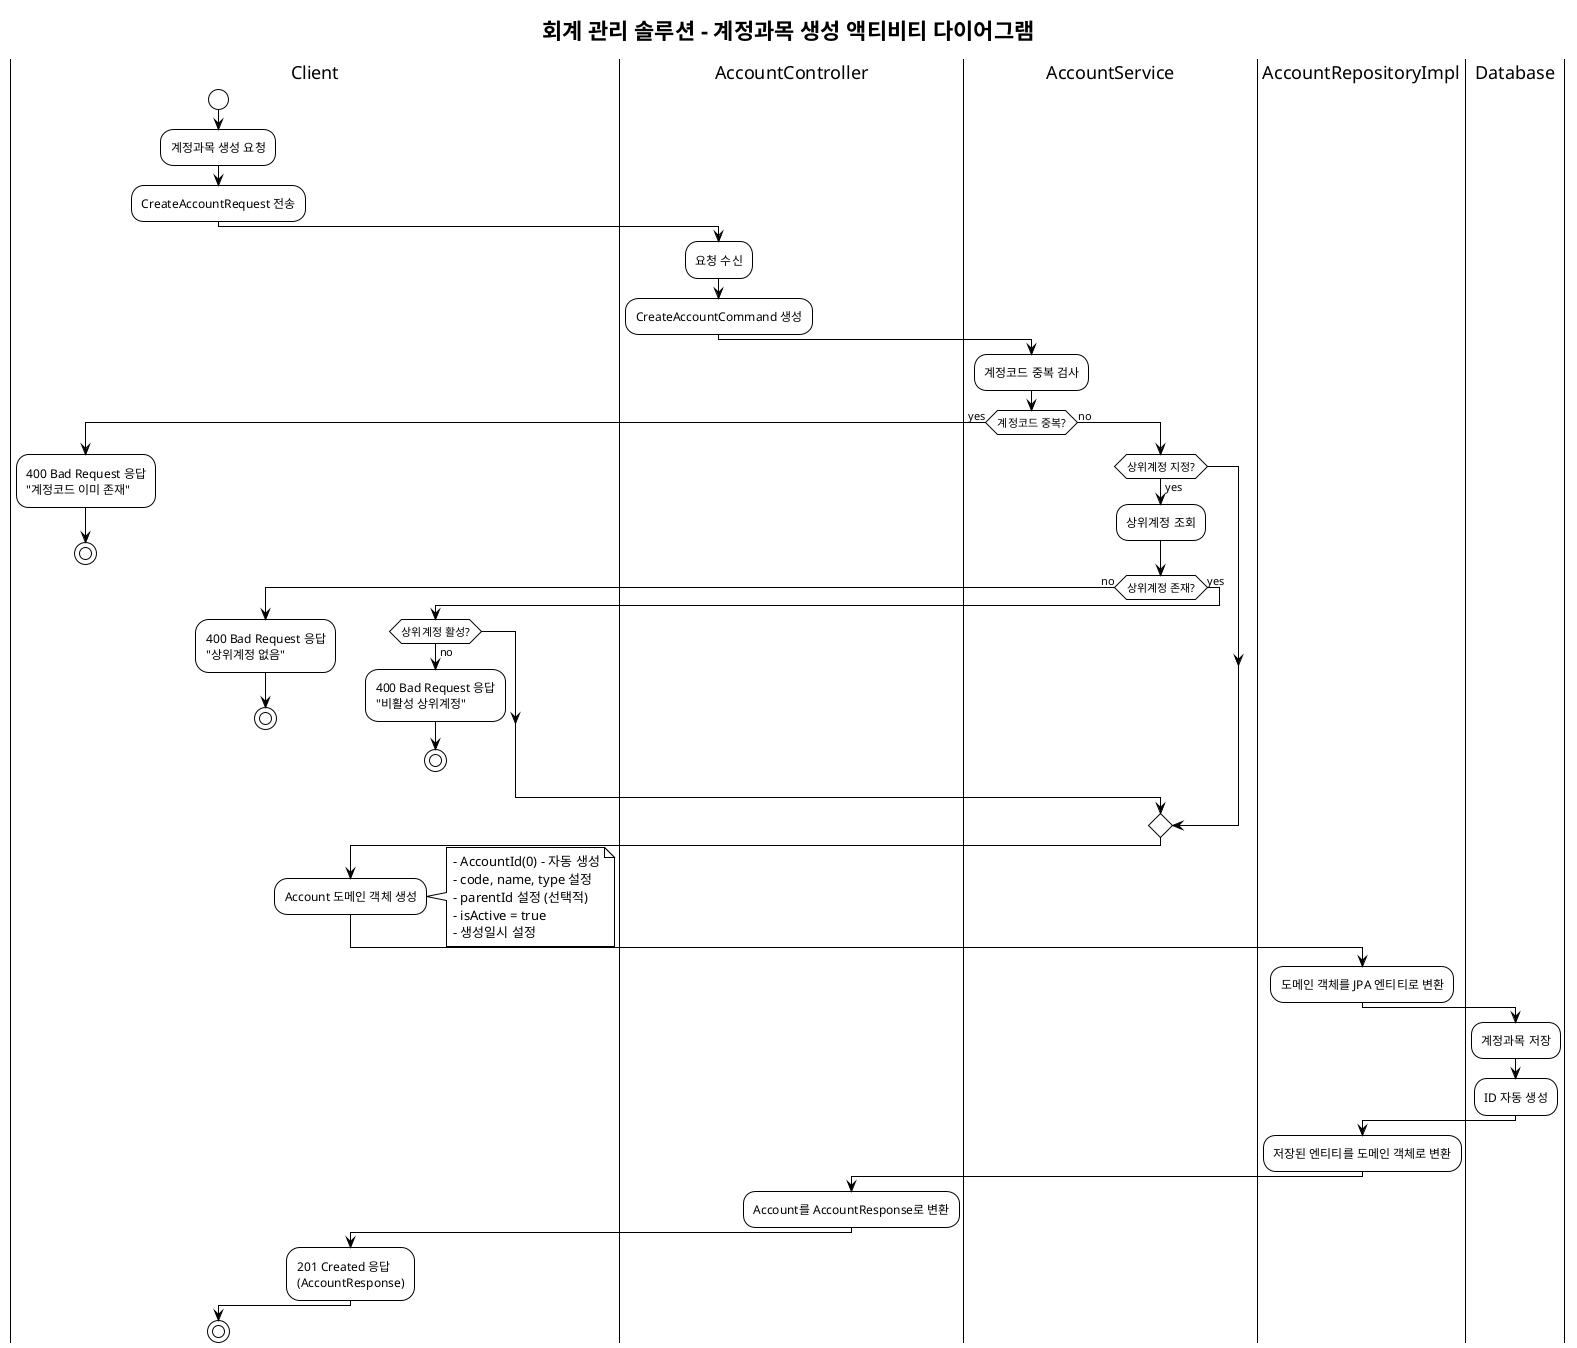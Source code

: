 @startuml Activity Diagram - Create Account

!theme plain
title 회계 관리 솔루션 - 계정과목 생성 액티비티 다이어그램

|Client|
start
:계정과목 생성 요청;
:CreateAccountRequest 전송;

|AccountController|
:요청 수신;
:CreateAccountCommand 생성;

|AccountService|
:계정코드 중복 검사;

if (계정코드 중복?) then (yes)
    |Client|
    :400 Bad Request 응답\n"계정코드 이미 존재";
    stop
else (no)
    |AccountService|
    if (상위계정 지정?) then (yes)
        :상위계정 조회;
        if (상위계정 존재?) then (no)
            |Client|
            :400 Bad Request 응답\n"상위계정 없음";
            stop
        else (yes)
            if (상위계정 활성?) then (no)
                |Client|
                :400 Bad Request 응답\n"비활성 상위계정";
                stop
            endif
        endif
    endif
    
    :Account 도메인 객체 생성;
    note right
        - AccountId(0) - 자동 생성
        - code, name, type 설정
        - parentId 설정 (선택적)
        - isActive = true
        - 생성일시 설정
    end note
    
    |AccountRepositoryImpl|
    :도메인 객체를 JPA 엔티티로 변환;
    
    |Database|
    :계정과목 저장;
    :ID 자동 생성;
    
    |AccountRepositoryImpl|
    :저장된 엔티티를 도메인 객체로 변환;
    
    |AccountController|
    :Account를 AccountResponse로 변환;
    
    |Client|
    :201 Created 응답\n(AccountResponse);
endif

stop

@enduml
